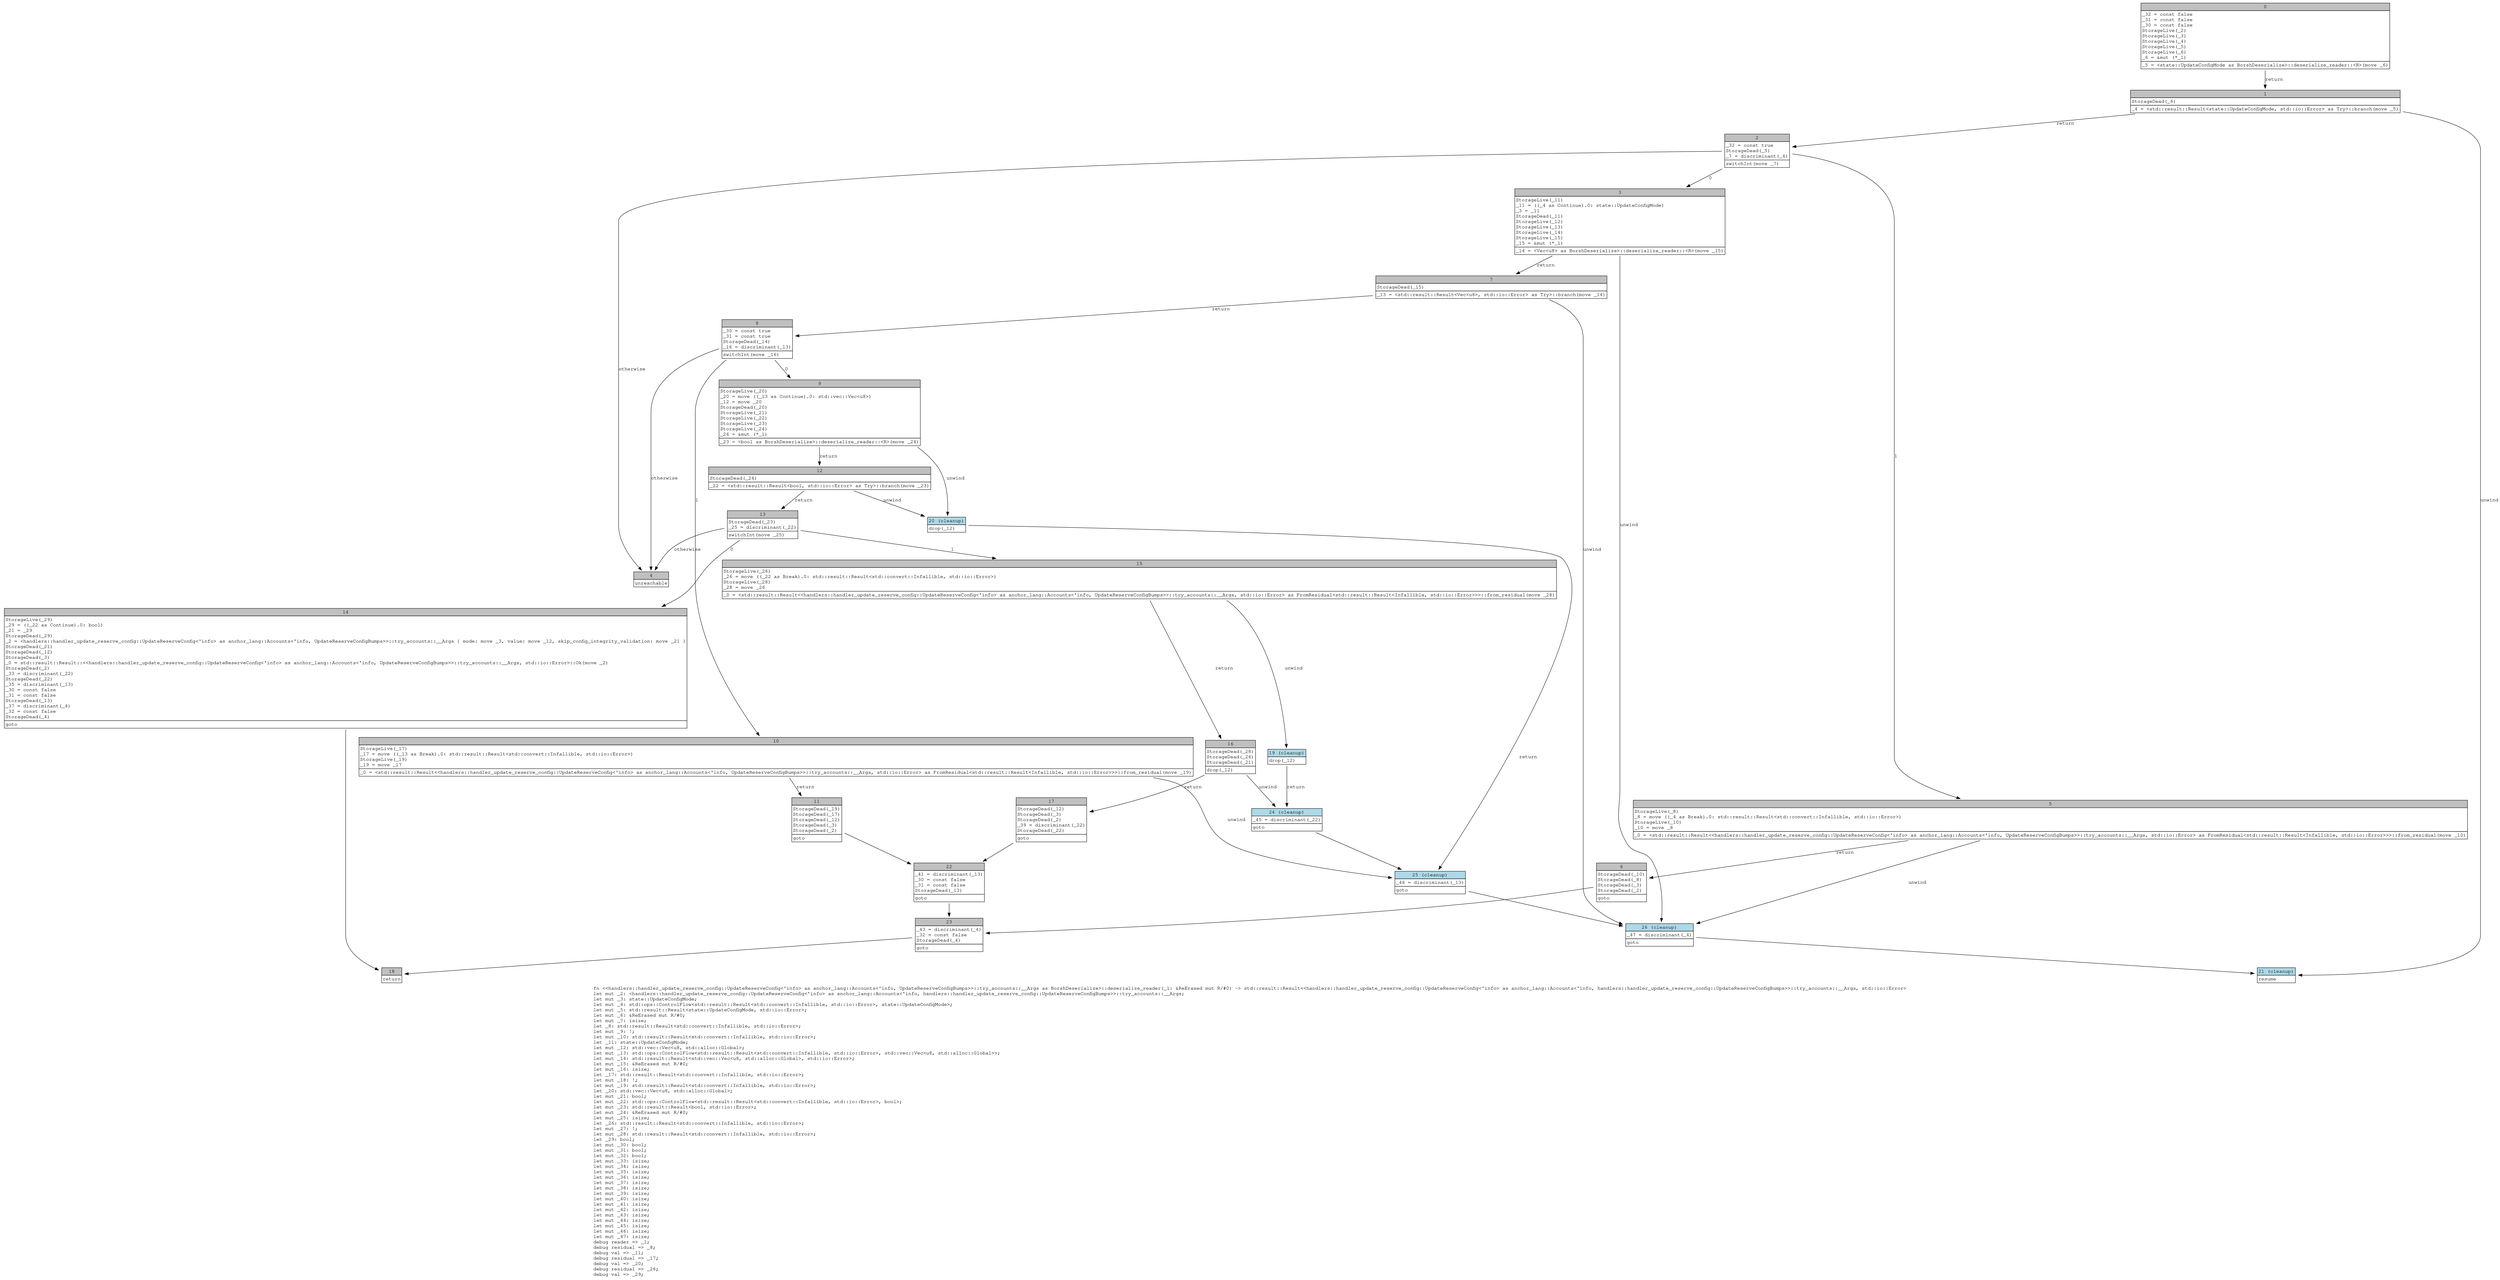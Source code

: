digraph Mir_0_5987 {
    graph [fontname="Courier, monospace"];
    node [fontname="Courier, monospace"];
    edge [fontname="Courier, monospace"];
    label=<fn &lt;&lt;handlers::handler_update_reserve_config::UpdateReserveConfig&lt;'info&gt; as anchor_lang::Accounts&lt;'info, UpdateReserveConfigBumps&gt;&gt;::try_accounts::__Args as BorshDeserialize&gt;::deserialize_reader(_1: &amp;ReErased mut R/#0) -&gt; std::result::Result&lt;&lt;handlers::handler_update_reserve_config::UpdateReserveConfig&lt;'info&gt; as anchor_lang::Accounts&lt;'info, handlers::handler_update_reserve_config::UpdateReserveConfigBumps&gt;&gt;::try_accounts::__Args, std::io::Error&gt;<br align="left"/>let mut _2: &lt;handlers::handler_update_reserve_config::UpdateReserveConfig&lt;'info&gt; as anchor_lang::Accounts&lt;'info, handlers::handler_update_reserve_config::UpdateReserveConfigBumps&gt;&gt;::try_accounts::__Args;<br align="left"/>let mut _3: state::UpdateConfigMode;<br align="left"/>let mut _4: std::ops::ControlFlow&lt;std::result::Result&lt;std::convert::Infallible, std::io::Error&gt;, state::UpdateConfigMode&gt;;<br align="left"/>let mut _5: std::result::Result&lt;state::UpdateConfigMode, std::io::Error&gt;;<br align="left"/>let mut _6: &amp;ReErased mut R/#0;<br align="left"/>let mut _7: isize;<br align="left"/>let _8: std::result::Result&lt;std::convert::Infallible, std::io::Error&gt;;<br align="left"/>let mut _9: !;<br align="left"/>let mut _10: std::result::Result&lt;std::convert::Infallible, std::io::Error&gt;;<br align="left"/>let _11: state::UpdateConfigMode;<br align="left"/>let mut _12: std::vec::Vec&lt;u8, std::alloc::Global&gt;;<br align="left"/>let mut _13: std::ops::ControlFlow&lt;std::result::Result&lt;std::convert::Infallible, std::io::Error&gt;, std::vec::Vec&lt;u8, std::alloc::Global&gt;&gt;;<br align="left"/>let mut _14: std::result::Result&lt;std::vec::Vec&lt;u8, std::alloc::Global&gt;, std::io::Error&gt;;<br align="left"/>let mut _15: &amp;ReErased mut R/#0;<br align="left"/>let mut _16: isize;<br align="left"/>let _17: std::result::Result&lt;std::convert::Infallible, std::io::Error&gt;;<br align="left"/>let mut _18: !;<br align="left"/>let mut _19: std::result::Result&lt;std::convert::Infallible, std::io::Error&gt;;<br align="left"/>let _20: std::vec::Vec&lt;u8, std::alloc::Global&gt;;<br align="left"/>let mut _21: bool;<br align="left"/>let mut _22: std::ops::ControlFlow&lt;std::result::Result&lt;std::convert::Infallible, std::io::Error&gt;, bool&gt;;<br align="left"/>let mut _23: std::result::Result&lt;bool, std::io::Error&gt;;<br align="left"/>let mut _24: &amp;ReErased mut R/#0;<br align="left"/>let mut _25: isize;<br align="left"/>let _26: std::result::Result&lt;std::convert::Infallible, std::io::Error&gt;;<br align="left"/>let mut _27: !;<br align="left"/>let mut _28: std::result::Result&lt;std::convert::Infallible, std::io::Error&gt;;<br align="left"/>let _29: bool;<br align="left"/>let mut _30: bool;<br align="left"/>let mut _31: bool;<br align="left"/>let mut _32: bool;<br align="left"/>let mut _33: isize;<br align="left"/>let mut _34: isize;<br align="left"/>let mut _35: isize;<br align="left"/>let mut _36: isize;<br align="left"/>let mut _37: isize;<br align="left"/>let mut _38: isize;<br align="left"/>let mut _39: isize;<br align="left"/>let mut _40: isize;<br align="left"/>let mut _41: isize;<br align="left"/>let mut _42: isize;<br align="left"/>let mut _43: isize;<br align="left"/>let mut _44: isize;<br align="left"/>let mut _45: isize;<br align="left"/>let mut _46: isize;<br align="left"/>let mut _47: isize;<br align="left"/>debug reader =&gt; _1;<br align="left"/>debug residual =&gt; _8;<br align="left"/>debug val =&gt; _11;<br align="left"/>debug residual =&gt; _17;<br align="left"/>debug val =&gt; _20;<br align="left"/>debug residual =&gt; _26;<br align="left"/>debug val =&gt; _29;<br align="left"/>>;
    bb0__0_5987 [shape="none", label=<<table border="0" cellborder="1" cellspacing="0"><tr><td bgcolor="gray" align="center" colspan="1">0</td></tr><tr><td align="left" balign="left">_32 = const false<br/>_31 = const false<br/>_30 = const false<br/>StorageLive(_2)<br/>StorageLive(_3)<br/>StorageLive(_4)<br/>StorageLive(_5)<br/>StorageLive(_6)<br/>_6 = &amp;mut (*_1)<br/></td></tr><tr><td align="left">_5 = &lt;state::UpdateConfigMode as BorshDeserialize&gt;::deserialize_reader::&lt;R&gt;(move _6)</td></tr></table>>];
    bb1__0_5987 [shape="none", label=<<table border="0" cellborder="1" cellspacing="0"><tr><td bgcolor="gray" align="center" colspan="1">1</td></tr><tr><td align="left" balign="left">StorageDead(_6)<br/></td></tr><tr><td align="left">_4 = &lt;std::result::Result&lt;state::UpdateConfigMode, std::io::Error&gt; as Try&gt;::branch(move _5)</td></tr></table>>];
    bb2__0_5987 [shape="none", label=<<table border="0" cellborder="1" cellspacing="0"><tr><td bgcolor="gray" align="center" colspan="1">2</td></tr><tr><td align="left" balign="left">_32 = const true<br/>StorageDead(_5)<br/>_7 = discriminant(_4)<br/></td></tr><tr><td align="left">switchInt(move _7)</td></tr></table>>];
    bb3__0_5987 [shape="none", label=<<table border="0" cellborder="1" cellspacing="0"><tr><td bgcolor="gray" align="center" colspan="1">3</td></tr><tr><td align="left" balign="left">StorageLive(_11)<br/>_11 = ((_4 as Continue).0: state::UpdateConfigMode)<br/>_3 = _11<br/>StorageDead(_11)<br/>StorageLive(_12)<br/>StorageLive(_13)<br/>StorageLive(_14)<br/>StorageLive(_15)<br/>_15 = &amp;mut (*_1)<br/></td></tr><tr><td align="left">_14 = &lt;Vec&lt;u8&gt; as BorshDeserialize&gt;::deserialize_reader::&lt;R&gt;(move _15)</td></tr></table>>];
    bb4__0_5987 [shape="none", label=<<table border="0" cellborder="1" cellspacing="0"><tr><td bgcolor="gray" align="center" colspan="1">4</td></tr><tr><td align="left">unreachable</td></tr></table>>];
    bb5__0_5987 [shape="none", label=<<table border="0" cellborder="1" cellspacing="0"><tr><td bgcolor="gray" align="center" colspan="1">5</td></tr><tr><td align="left" balign="left">StorageLive(_8)<br/>_8 = move ((_4 as Break).0: std::result::Result&lt;std::convert::Infallible, std::io::Error&gt;)<br/>StorageLive(_10)<br/>_10 = move _8<br/></td></tr><tr><td align="left">_0 = &lt;std::result::Result&lt;&lt;handlers::handler_update_reserve_config::UpdateReserveConfig&lt;'info&gt; as anchor_lang::Accounts&lt;'info, UpdateReserveConfigBumps&gt;&gt;::try_accounts::__Args, std::io::Error&gt; as FromResidual&lt;std::result::Result&lt;Infallible, std::io::Error&gt;&gt;&gt;::from_residual(move _10)</td></tr></table>>];
    bb6__0_5987 [shape="none", label=<<table border="0" cellborder="1" cellspacing="0"><tr><td bgcolor="gray" align="center" colspan="1">6</td></tr><tr><td align="left" balign="left">StorageDead(_10)<br/>StorageDead(_8)<br/>StorageDead(_3)<br/>StorageDead(_2)<br/></td></tr><tr><td align="left">goto</td></tr></table>>];
    bb7__0_5987 [shape="none", label=<<table border="0" cellborder="1" cellspacing="0"><tr><td bgcolor="gray" align="center" colspan="1">7</td></tr><tr><td align="left" balign="left">StorageDead(_15)<br/></td></tr><tr><td align="left">_13 = &lt;std::result::Result&lt;Vec&lt;u8&gt;, std::io::Error&gt; as Try&gt;::branch(move _14)</td></tr></table>>];
    bb8__0_5987 [shape="none", label=<<table border="0" cellborder="1" cellspacing="0"><tr><td bgcolor="gray" align="center" colspan="1">8</td></tr><tr><td align="left" balign="left">_30 = const true<br/>_31 = const true<br/>StorageDead(_14)<br/>_16 = discriminant(_13)<br/></td></tr><tr><td align="left">switchInt(move _16)</td></tr></table>>];
    bb9__0_5987 [shape="none", label=<<table border="0" cellborder="1" cellspacing="0"><tr><td bgcolor="gray" align="center" colspan="1">9</td></tr><tr><td align="left" balign="left">StorageLive(_20)<br/>_20 = move ((_13 as Continue).0: std::vec::Vec&lt;u8&gt;)<br/>_12 = move _20<br/>StorageDead(_20)<br/>StorageLive(_21)<br/>StorageLive(_22)<br/>StorageLive(_23)<br/>StorageLive(_24)<br/>_24 = &amp;mut (*_1)<br/></td></tr><tr><td align="left">_23 = &lt;bool as BorshDeserialize&gt;::deserialize_reader::&lt;R&gt;(move _24)</td></tr></table>>];
    bb10__0_5987 [shape="none", label=<<table border="0" cellborder="1" cellspacing="0"><tr><td bgcolor="gray" align="center" colspan="1">10</td></tr><tr><td align="left" balign="left">StorageLive(_17)<br/>_17 = move ((_13 as Break).0: std::result::Result&lt;std::convert::Infallible, std::io::Error&gt;)<br/>StorageLive(_19)<br/>_19 = move _17<br/></td></tr><tr><td align="left">_0 = &lt;std::result::Result&lt;&lt;handlers::handler_update_reserve_config::UpdateReserveConfig&lt;'info&gt; as anchor_lang::Accounts&lt;'info, UpdateReserveConfigBumps&gt;&gt;::try_accounts::__Args, std::io::Error&gt; as FromResidual&lt;std::result::Result&lt;Infallible, std::io::Error&gt;&gt;&gt;::from_residual(move _19)</td></tr></table>>];
    bb11__0_5987 [shape="none", label=<<table border="0" cellborder="1" cellspacing="0"><tr><td bgcolor="gray" align="center" colspan="1">11</td></tr><tr><td align="left" balign="left">StorageDead(_19)<br/>StorageDead(_17)<br/>StorageDead(_12)<br/>StorageDead(_3)<br/>StorageDead(_2)<br/></td></tr><tr><td align="left">goto</td></tr></table>>];
    bb12__0_5987 [shape="none", label=<<table border="0" cellborder="1" cellspacing="0"><tr><td bgcolor="gray" align="center" colspan="1">12</td></tr><tr><td align="left" balign="left">StorageDead(_24)<br/></td></tr><tr><td align="left">_22 = &lt;std::result::Result&lt;bool, std::io::Error&gt; as Try&gt;::branch(move _23)</td></tr></table>>];
    bb13__0_5987 [shape="none", label=<<table border="0" cellborder="1" cellspacing="0"><tr><td bgcolor="gray" align="center" colspan="1">13</td></tr><tr><td align="left" balign="left">StorageDead(_23)<br/>_25 = discriminant(_22)<br/></td></tr><tr><td align="left">switchInt(move _25)</td></tr></table>>];
    bb14__0_5987 [shape="none", label=<<table border="0" cellborder="1" cellspacing="0"><tr><td bgcolor="gray" align="center" colspan="1">14</td></tr><tr><td align="left" balign="left">StorageLive(_29)<br/>_29 = ((_22 as Continue).0: bool)<br/>_21 = _29<br/>StorageDead(_29)<br/>_2 = &lt;handlers::handler_update_reserve_config::UpdateReserveConfig&lt;'info&gt; as anchor_lang::Accounts&lt;'info, UpdateReserveConfigBumps&gt;&gt;::try_accounts::__Args { mode: move _3, value: move _12, skip_config_integrity_validation: move _21 }<br/>StorageDead(_21)<br/>StorageDead(_12)<br/>StorageDead(_3)<br/>_0 = std::result::Result::&lt;&lt;handlers::handler_update_reserve_config::UpdateReserveConfig&lt;'info&gt; as anchor_lang::Accounts&lt;'info, UpdateReserveConfigBumps&gt;&gt;::try_accounts::__Args, std::io::Error&gt;::Ok(move _2)<br/>StorageDead(_2)<br/>_33 = discriminant(_22)<br/>StorageDead(_22)<br/>_35 = discriminant(_13)<br/>_30 = const false<br/>_31 = const false<br/>StorageDead(_13)<br/>_37 = discriminant(_4)<br/>_32 = const false<br/>StorageDead(_4)<br/></td></tr><tr><td align="left">goto</td></tr></table>>];
    bb15__0_5987 [shape="none", label=<<table border="0" cellborder="1" cellspacing="0"><tr><td bgcolor="gray" align="center" colspan="1">15</td></tr><tr><td align="left" balign="left">StorageLive(_26)<br/>_26 = move ((_22 as Break).0: std::result::Result&lt;std::convert::Infallible, std::io::Error&gt;)<br/>StorageLive(_28)<br/>_28 = move _26<br/></td></tr><tr><td align="left">_0 = &lt;std::result::Result&lt;&lt;handlers::handler_update_reserve_config::UpdateReserveConfig&lt;'info&gt; as anchor_lang::Accounts&lt;'info, UpdateReserveConfigBumps&gt;&gt;::try_accounts::__Args, std::io::Error&gt; as FromResidual&lt;std::result::Result&lt;Infallible, std::io::Error&gt;&gt;&gt;::from_residual(move _28)</td></tr></table>>];
    bb16__0_5987 [shape="none", label=<<table border="0" cellborder="1" cellspacing="0"><tr><td bgcolor="gray" align="center" colspan="1">16</td></tr><tr><td align="left" balign="left">StorageDead(_28)<br/>StorageDead(_26)<br/>StorageDead(_21)<br/></td></tr><tr><td align="left">drop(_12)</td></tr></table>>];
    bb17__0_5987 [shape="none", label=<<table border="0" cellborder="1" cellspacing="0"><tr><td bgcolor="gray" align="center" colspan="1">17</td></tr><tr><td align="left" balign="left">StorageDead(_12)<br/>StorageDead(_3)<br/>StorageDead(_2)<br/>_39 = discriminant(_22)<br/>StorageDead(_22)<br/></td></tr><tr><td align="left">goto</td></tr></table>>];
    bb18__0_5987 [shape="none", label=<<table border="0" cellborder="1" cellspacing="0"><tr><td bgcolor="gray" align="center" colspan="1">18</td></tr><tr><td align="left">return</td></tr></table>>];
    bb19__0_5987 [shape="none", label=<<table border="0" cellborder="1" cellspacing="0"><tr><td bgcolor="lightblue" align="center" colspan="1">19 (cleanup)</td></tr><tr><td align="left">drop(_12)</td></tr></table>>];
    bb20__0_5987 [shape="none", label=<<table border="0" cellborder="1" cellspacing="0"><tr><td bgcolor="lightblue" align="center" colspan="1">20 (cleanup)</td></tr><tr><td align="left">drop(_12)</td></tr></table>>];
    bb21__0_5987 [shape="none", label=<<table border="0" cellborder="1" cellspacing="0"><tr><td bgcolor="lightblue" align="center" colspan="1">21 (cleanup)</td></tr><tr><td align="left">resume</td></tr></table>>];
    bb22__0_5987 [shape="none", label=<<table border="0" cellborder="1" cellspacing="0"><tr><td bgcolor="gray" align="center" colspan="1">22</td></tr><tr><td align="left" balign="left">_41 = discriminant(_13)<br/>_30 = const false<br/>_31 = const false<br/>StorageDead(_13)<br/></td></tr><tr><td align="left">goto</td></tr></table>>];
    bb23__0_5987 [shape="none", label=<<table border="0" cellborder="1" cellspacing="0"><tr><td bgcolor="gray" align="center" colspan="1">23</td></tr><tr><td align="left" balign="left">_43 = discriminant(_4)<br/>_32 = const false<br/>StorageDead(_4)<br/></td></tr><tr><td align="left">goto</td></tr></table>>];
    bb24__0_5987 [shape="none", label=<<table border="0" cellborder="1" cellspacing="0"><tr><td bgcolor="lightblue" align="center" colspan="1">24 (cleanup)</td></tr><tr><td align="left" balign="left">_45 = discriminant(_22)<br/></td></tr><tr><td align="left">goto</td></tr></table>>];
    bb25__0_5987 [shape="none", label=<<table border="0" cellborder="1" cellspacing="0"><tr><td bgcolor="lightblue" align="center" colspan="1">25 (cleanup)</td></tr><tr><td align="left" balign="left">_46 = discriminant(_13)<br/></td></tr><tr><td align="left">goto</td></tr></table>>];
    bb26__0_5987 [shape="none", label=<<table border="0" cellborder="1" cellspacing="0"><tr><td bgcolor="lightblue" align="center" colspan="1">26 (cleanup)</td></tr><tr><td align="left" balign="left">_47 = discriminant(_4)<br/></td></tr><tr><td align="left">goto</td></tr></table>>];
    bb0__0_5987 -> bb1__0_5987 [label="return"];
    bb1__0_5987 -> bb2__0_5987 [label="return"];
    bb1__0_5987 -> bb21__0_5987 [label="unwind"];
    bb2__0_5987 -> bb3__0_5987 [label="0"];
    bb2__0_5987 -> bb5__0_5987 [label="1"];
    bb2__0_5987 -> bb4__0_5987 [label="otherwise"];
    bb3__0_5987 -> bb7__0_5987 [label="return"];
    bb3__0_5987 -> bb26__0_5987 [label="unwind"];
    bb5__0_5987 -> bb6__0_5987 [label="return"];
    bb5__0_5987 -> bb26__0_5987 [label="unwind"];
    bb6__0_5987 -> bb23__0_5987 [label=""];
    bb7__0_5987 -> bb8__0_5987 [label="return"];
    bb7__0_5987 -> bb26__0_5987 [label="unwind"];
    bb8__0_5987 -> bb9__0_5987 [label="0"];
    bb8__0_5987 -> bb10__0_5987 [label="1"];
    bb8__0_5987 -> bb4__0_5987 [label="otherwise"];
    bb9__0_5987 -> bb12__0_5987 [label="return"];
    bb9__0_5987 -> bb20__0_5987 [label="unwind"];
    bb10__0_5987 -> bb11__0_5987 [label="return"];
    bb10__0_5987 -> bb25__0_5987 [label="unwind"];
    bb11__0_5987 -> bb22__0_5987 [label=""];
    bb12__0_5987 -> bb13__0_5987 [label="return"];
    bb12__0_5987 -> bb20__0_5987 [label="unwind"];
    bb13__0_5987 -> bb14__0_5987 [label="0"];
    bb13__0_5987 -> bb15__0_5987 [label="1"];
    bb13__0_5987 -> bb4__0_5987 [label="otherwise"];
    bb14__0_5987 -> bb18__0_5987 [label=""];
    bb15__0_5987 -> bb16__0_5987 [label="return"];
    bb15__0_5987 -> bb19__0_5987 [label="unwind"];
    bb16__0_5987 -> bb17__0_5987 [label="return"];
    bb16__0_5987 -> bb24__0_5987 [label="unwind"];
    bb17__0_5987 -> bb22__0_5987 [label=""];
    bb19__0_5987 -> bb24__0_5987 [label="return"];
    bb20__0_5987 -> bb25__0_5987 [label="return"];
    bb22__0_5987 -> bb23__0_5987 [label=""];
    bb23__0_5987 -> bb18__0_5987 [label=""];
    bb24__0_5987 -> bb25__0_5987 [label=""];
    bb25__0_5987 -> bb26__0_5987 [label=""];
    bb26__0_5987 -> bb21__0_5987 [label=""];
}
